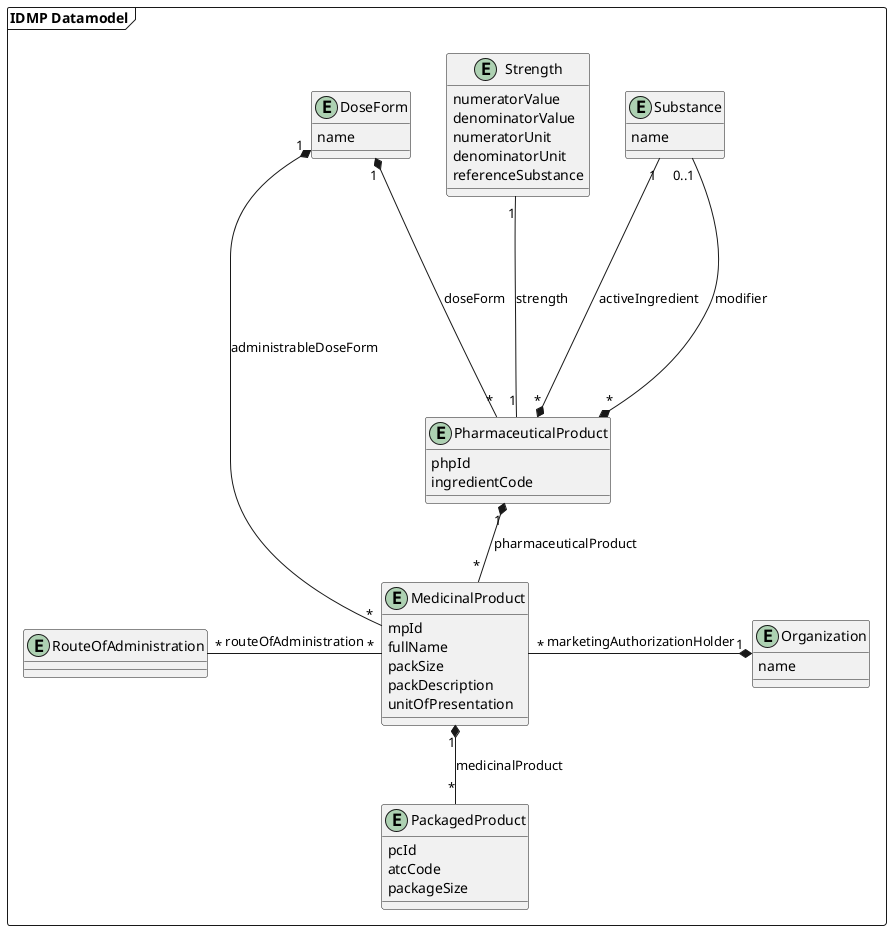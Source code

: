 @startuml
'https://plantuml.com/class-diagram

package "IDMP Datamodel" as idmpDatamodel <<frame>> {
    entity RouteOfAdministration {
    }

    together {
        entity DoseForm {
            name
        }

        entity Strength {
            numeratorValue
            denominatorValue
            numeratorUnit
            denominatorUnit
            referenceSubstance
        }

        entity Substance {
            name
        }
    }

    entity PharmaceuticalProduct {
        phpId
        ingredientCode
    }

    entity MedicinalProduct {
        mpId
        fullName
        packSize
        packDescription
        unitOfPresentation
    }

    entity PackagedProduct {
        pcId
        atcCode
        packageSize
    }

    entity Organization {
        name
    }

    Substance "1" ----* "*" PharmaceuticalProduct : activeIngredient
    Substance "0..1" ----* "*" PharmaceuticalProduct : modifier
    DoseForm "1" *-- "*" PharmaceuticalProduct : doseForm
    Strength "1" -- "1" PharmaceuticalProduct : strength

    PharmaceuticalProduct "1" *-- "*" MedicinalProduct : pharmaceuticalProduct

    MedicinalProduct "1" *-- "*" PackagedProduct : medicinalProduct
    MedicinalProduct "*" --* "1" DoseForm : administrableDoseForm
    RouteOfAdministration "*" - "*" MedicinalProduct : routeOfAdministration

    MedicinalProduct "*" -* "1" Organization : marketingAuthorizationHolder
}
@enduml
